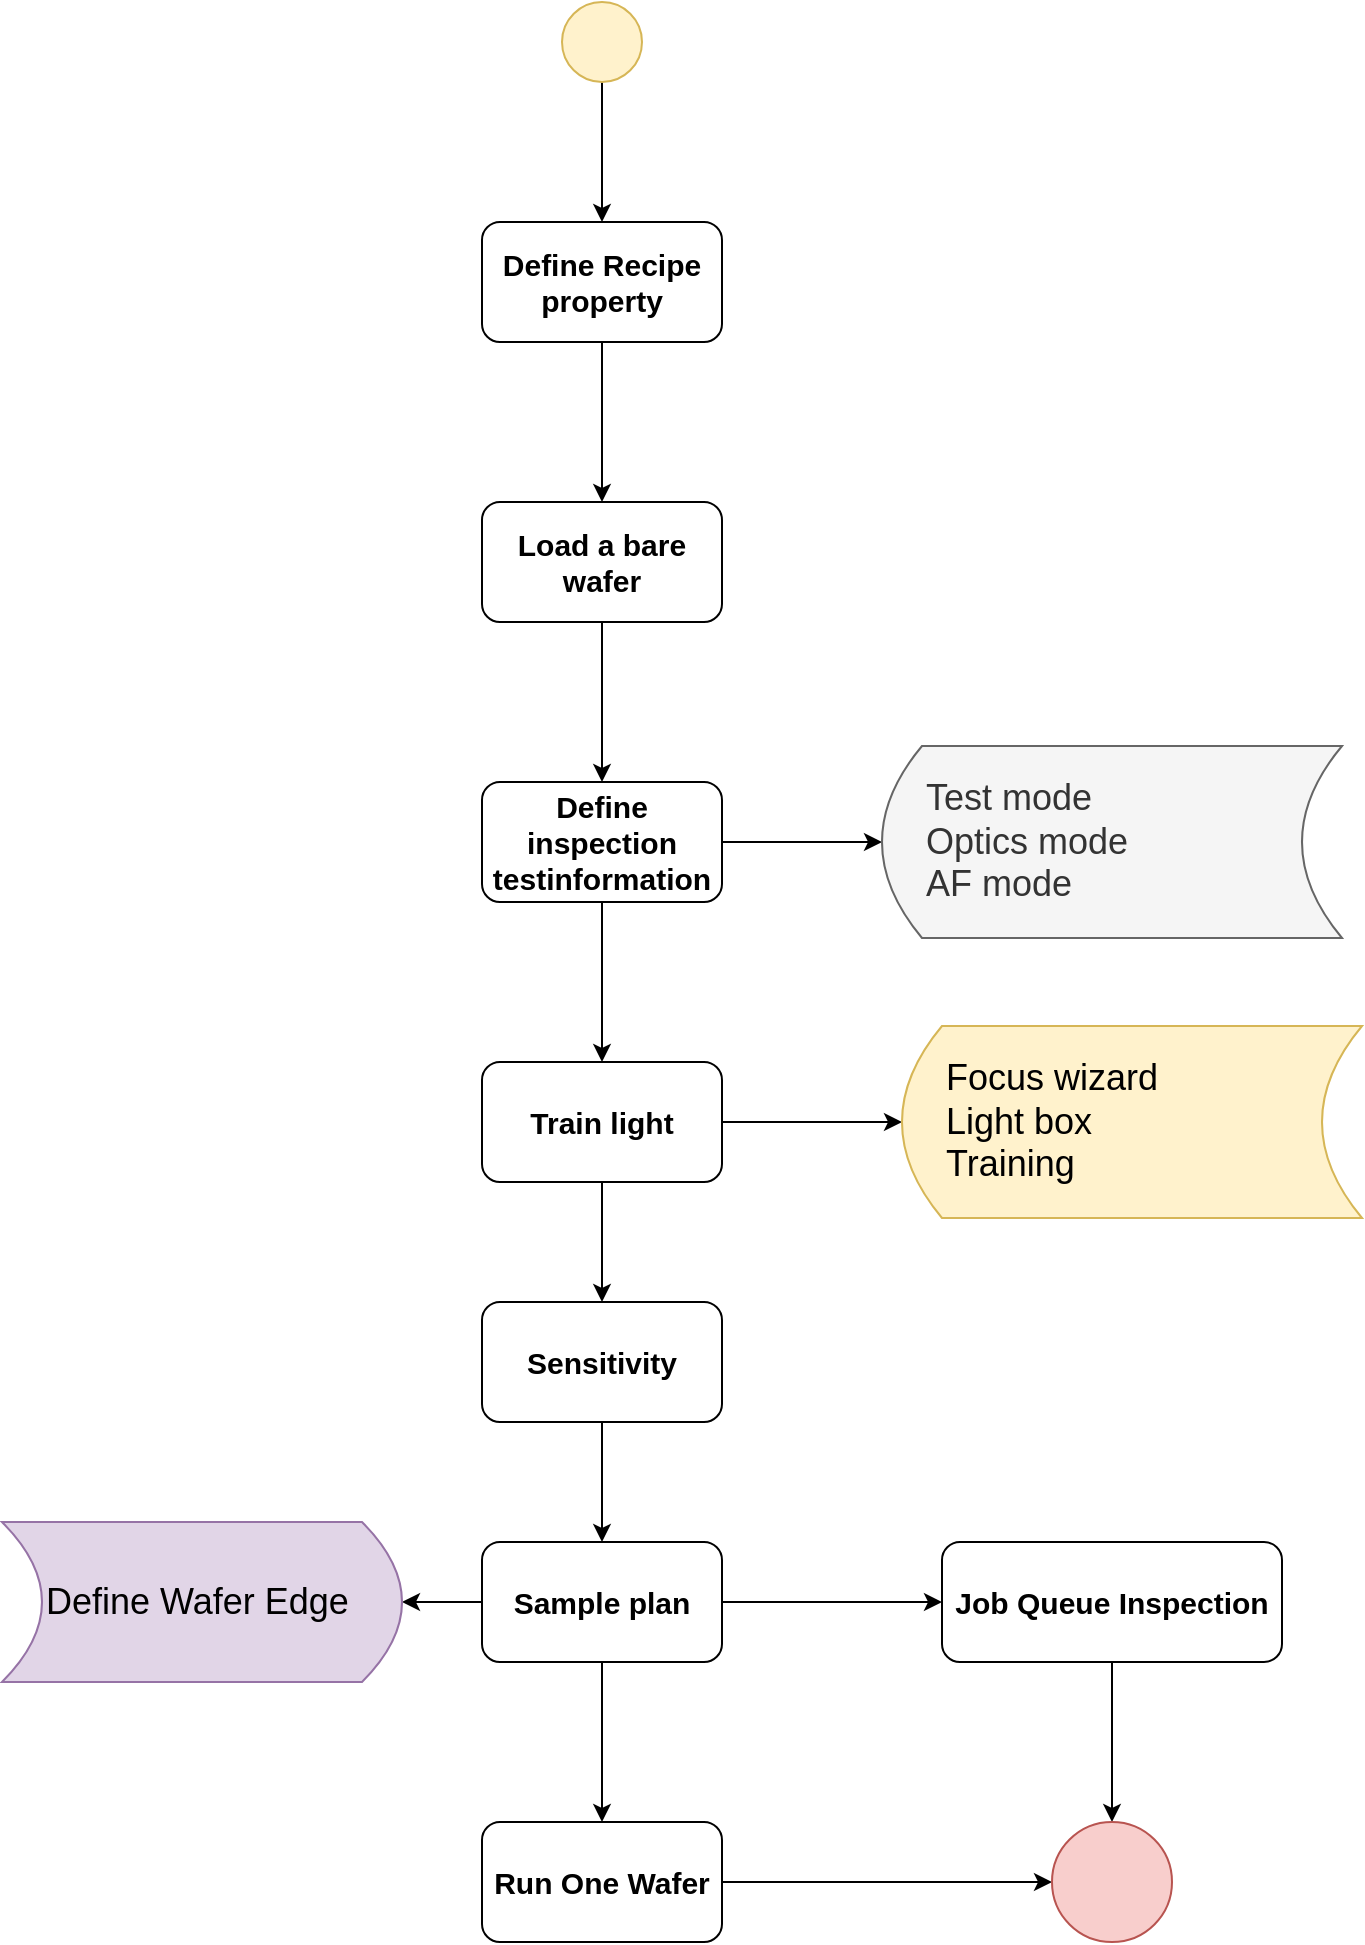 <mxfile version="21.8.0" type="github">
  <diagram name="第 1 页" id="YBNPpQAlf0xOG2mMde7x">
    <mxGraphModel dx="1687" dy="929" grid="1" gridSize="10" guides="1" tooltips="1" connect="1" arrows="1" fold="1" page="1" pageScale="1" pageWidth="827" pageHeight="1169" math="0" shadow="0">
      <root>
        <mxCell id="0" />
        <mxCell id="1" parent="0" />
        <mxCell id="O7y51qf2qGIChFWwg5cM-3" value="" style="edgeStyle=orthogonalEdgeStyle;rounded=0;orthogonalLoop=1;jettySize=auto;html=1;" edge="1" parent="1" source="O7y51qf2qGIChFWwg5cM-1" target="O7y51qf2qGIChFWwg5cM-2">
          <mxGeometry relative="1" as="geometry" />
        </mxCell>
        <mxCell id="O7y51qf2qGIChFWwg5cM-1" value="" style="ellipse;whiteSpace=wrap;html=1;aspect=fixed;fillColor=#fff2cc;strokeColor=#d6b656;" vertex="1" parent="1">
          <mxGeometry x="370" y="70" width="40" height="40" as="geometry" />
        </mxCell>
        <mxCell id="O7y51qf2qGIChFWwg5cM-6" value="" style="edgeStyle=orthogonalEdgeStyle;rounded=0;orthogonalLoop=1;jettySize=auto;html=1;" edge="1" parent="1" source="O7y51qf2qGIChFWwg5cM-2" target="O7y51qf2qGIChFWwg5cM-5">
          <mxGeometry relative="1" as="geometry" />
        </mxCell>
        <mxCell id="O7y51qf2qGIChFWwg5cM-2" value="Define Recipe&lt;br style=&quot;font-size: 15px;&quot;&gt;property" style="rounded=1;whiteSpace=wrap;html=1;fontStyle=1;fontSize=15;" vertex="1" parent="1">
          <mxGeometry x="330" y="180" width="120" height="60" as="geometry" />
        </mxCell>
        <mxCell id="O7y51qf2qGIChFWwg5cM-8" value="" style="edgeStyle=orthogonalEdgeStyle;rounded=0;orthogonalLoop=1;jettySize=auto;html=1;" edge="1" parent="1" source="O7y51qf2qGIChFWwg5cM-5" target="O7y51qf2qGIChFWwg5cM-7">
          <mxGeometry relative="1" as="geometry" />
        </mxCell>
        <mxCell id="O7y51qf2qGIChFWwg5cM-5" value="Load a bare wafer" style="whiteSpace=wrap;html=1;rounded=1;fontStyle=1;fontSize=15;" vertex="1" parent="1">
          <mxGeometry x="330" y="320" width="120" height="60" as="geometry" />
        </mxCell>
        <mxCell id="O7y51qf2qGIChFWwg5cM-10" value="" style="edgeStyle=orthogonalEdgeStyle;rounded=0;orthogonalLoop=1;jettySize=auto;html=1;" edge="1" parent="1" source="O7y51qf2qGIChFWwg5cM-7" target="O7y51qf2qGIChFWwg5cM-9">
          <mxGeometry relative="1" as="geometry" />
        </mxCell>
        <mxCell id="O7y51qf2qGIChFWwg5cM-29" style="edgeStyle=orthogonalEdgeStyle;rounded=0;orthogonalLoop=1;jettySize=auto;html=1;" edge="1" parent="1" source="O7y51qf2qGIChFWwg5cM-7" target="O7y51qf2qGIChFWwg5cM-27">
          <mxGeometry relative="1" as="geometry" />
        </mxCell>
        <mxCell id="O7y51qf2qGIChFWwg5cM-7" value="Define inspection testinformation" style="whiteSpace=wrap;html=1;rounded=1;fontStyle=1;fontSize=15;" vertex="1" parent="1">
          <mxGeometry x="330" y="460" width="120" height="60" as="geometry" />
        </mxCell>
        <mxCell id="O7y51qf2qGIChFWwg5cM-12" value="" style="edgeStyle=orthogonalEdgeStyle;rounded=0;orthogonalLoop=1;jettySize=auto;html=1;entryX=0.5;entryY=0;entryDx=0;entryDy=0;" edge="1" parent="1" source="O7y51qf2qGIChFWwg5cM-9" target="O7y51qf2qGIChFWwg5cM-13">
          <mxGeometry relative="1" as="geometry" />
        </mxCell>
        <mxCell id="O7y51qf2qGIChFWwg5cM-30" style="edgeStyle=orthogonalEdgeStyle;rounded=0;orthogonalLoop=1;jettySize=auto;html=1;entryX=0;entryY=0.5;entryDx=0;entryDy=0;" edge="1" parent="1" source="O7y51qf2qGIChFWwg5cM-9" target="O7y51qf2qGIChFWwg5cM-26">
          <mxGeometry relative="1" as="geometry" />
        </mxCell>
        <mxCell id="O7y51qf2qGIChFWwg5cM-9" value="Train light" style="whiteSpace=wrap;html=1;rounded=1;fontStyle=1;fontSize=15;" vertex="1" parent="1">
          <mxGeometry x="330" y="600" width="120" height="60" as="geometry" />
        </mxCell>
        <mxCell id="O7y51qf2qGIChFWwg5cM-21" value="" style="edgeStyle=orthogonalEdgeStyle;rounded=0;orthogonalLoop=1;jettySize=auto;html=1;" edge="1" parent="1" source="O7y51qf2qGIChFWwg5cM-11" target="O7y51qf2qGIChFWwg5cM-15">
          <mxGeometry relative="1" as="geometry" />
        </mxCell>
        <mxCell id="O7y51qf2qGIChFWwg5cM-22" value="" style="edgeStyle=orthogonalEdgeStyle;rounded=0;orthogonalLoop=1;jettySize=auto;html=1;" edge="1" parent="1" source="O7y51qf2qGIChFWwg5cM-11" target="O7y51qf2qGIChFWwg5cM-17">
          <mxGeometry relative="1" as="geometry" />
        </mxCell>
        <mxCell id="O7y51qf2qGIChFWwg5cM-31" value="" style="edgeStyle=orthogonalEdgeStyle;rounded=0;orthogonalLoop=1;jettySize=auto;html=1;" edge="1" parent="1" source="O7y51qf2qGIChFWwg5cM-11" target="O7y51qf2qGIChFWwg5cM-28">
          <mxGeometry relative="1" as="geometry" />
        </mxCell>
        <mxCell id="O7y51qf2qGIChFWwg5cM-11" value="Sample plan" style="whiteSpace=wrap;html=1;rounded=1;fontStyle=1;fontSize=15;" vertex="1" parent="1">
          <mxGeometry x="330" y="840" width="120" height="60" as="geometry" />
        </mxCell>
        <mxCell id="O7y51qf2qGIChFWwg5cM-20" value="" style="edgeStyle=orthogonalEdgeStyle;rounded=0;orthogonalLoop=1;jettySize=auto;html=1;" edge="1" parent="1" source="O7y51qf2qGIChFWwg5cM-13" target="O7y51qf2qGIChFWwg5cM-11">
          <mxGeometry relative="1" as="geometry" />
        </mxCell>
        <mxCell id="O7y51qf2qGIChFWwg5cM-13" value="Sensitivity" style="whiteSpace=wrap;html=1;rounded=1;fontStyle=1;fontSize=15;" vertex="1" parent="1">
          <mxGeometry x="330" y="720" width="120" height="60" as="geometry" />
        </mxCell>
        <mxCell id="O7y51qf2qGIChFWwg5cM-25" style="edgeStyle=orthogonalEdgeStyle;rounded=0;orthogonalLoop=1;jettySize=auto;html=1;entryX=0;entryY=0.5;entryDx=0;entryDy=0;" edge="1" parent="1" source="O7y51qf2qGIChFWwg5cM-15" target="O7y51qf2qGIChFWwg5cM-23">
          <mxGeometry relative="1" as="geometry" />
        </mxCell>
        <mxCell id="O7y51qf2qGIChFWwg5cM-15" value="Run One Wafer" style="whiteSpace=wrap;html=1;rounded=1;fontStyle=1;fontSize=15;" vertex="1" parent="1">
          <mxGeometry x="330" y="980" width="120" height="60" as="geometry" />
        </mxCell>
        <mxCell id="O7y51qf2qGIChFWwg5cM-24" value="" style="edgeStyle=orthogonalEdgeStyle;rounded=0;orthogonalLoop=1;jettySize=auto;html=1;" edge="1" parent="1" source="O7y51qf2qGIChFWwg5cM-17" target="O7y51qf2qGIChFWwg5cM-23">
          <mxGeometry relative="1" as="geometry" />
        </mxCell>
        <mxCell id="O7y51qf2qGIChFWwg5cM-17" value="Job Queue Inspection" style="whiteSpace=wrap;html=1;rounded=1;fontStyle=1;fontSize=15;" vertex="1" parent="1">
          <mxGeometry x="560" y="840" width="170" height="60" as="geometry" />
        </mxCell>
        <mxCell id="O7y51qf2qGIChFWwg5cM-23" value="" style="ellipse;whiteSpace=wrap;html=1;fillColor=#f8cecc;strokeColor=#b85450;" vertex="1" parent="1">
          <mxGeometry x="615" y="980" width="60" height="60" as="geometry" />
        </mxCell>
        <mxCell id="O7y51qf2qGIChFWwg5cM-26" value="Focus wizard&lt;br style=&quot;font-size: 18px;&quot;&gt;Light box&lt;br style=&quot;font-size: 18px;&quot;&gt;Training" style="shape=dataStorage;whiteSpace=wrap;html=1;fixedSize=1;align=left;fontSize=18;spacingLeft=20;fillColor=#fff2cc;strokeColor=#d6b656;" vertex="1" parent="1">
          <mxGeometry x="540" y="582" width="230" height="96" as="geometry" />
        </mxCell>
        <mxCell id="O7y51qf2qGIChFWwg5cM-27" value="Test mode&lt;br&gt;Optics mode&lt;br&gt;AF mode" style="shape=dataStorage;whiteSpace=wrap;html=1;fixedSize=1;align=left;fontSize=18;spacingLeft=20;fillColor=#f5f5f5;strokeColor=#666666;fontColor=#333333;" vertex="1" parent="1">
          <mxGeometry x="530" y="442" width="230" height="96" as="geometry" />
        </mxCell>
        <mxCell id="O7y51qf2qGIChFWwg5cM-28" value="Define Wafer Edge" style="shape=dataStorage;whiteSpace=wrap;html=1;fixedSize=1;direction=west;fontSize=18;align=left;fillColor=#e1d5e7;strokeColor=#9673a6;spacingLeft=20;" vertex="1" parent="1">
          <mxGeometry x="90" y="830" width="200" height="80" as="geometry" />
        </mxCell>
      </root>
    </mxGraphModel>
  </diagram>
</mxfile>
